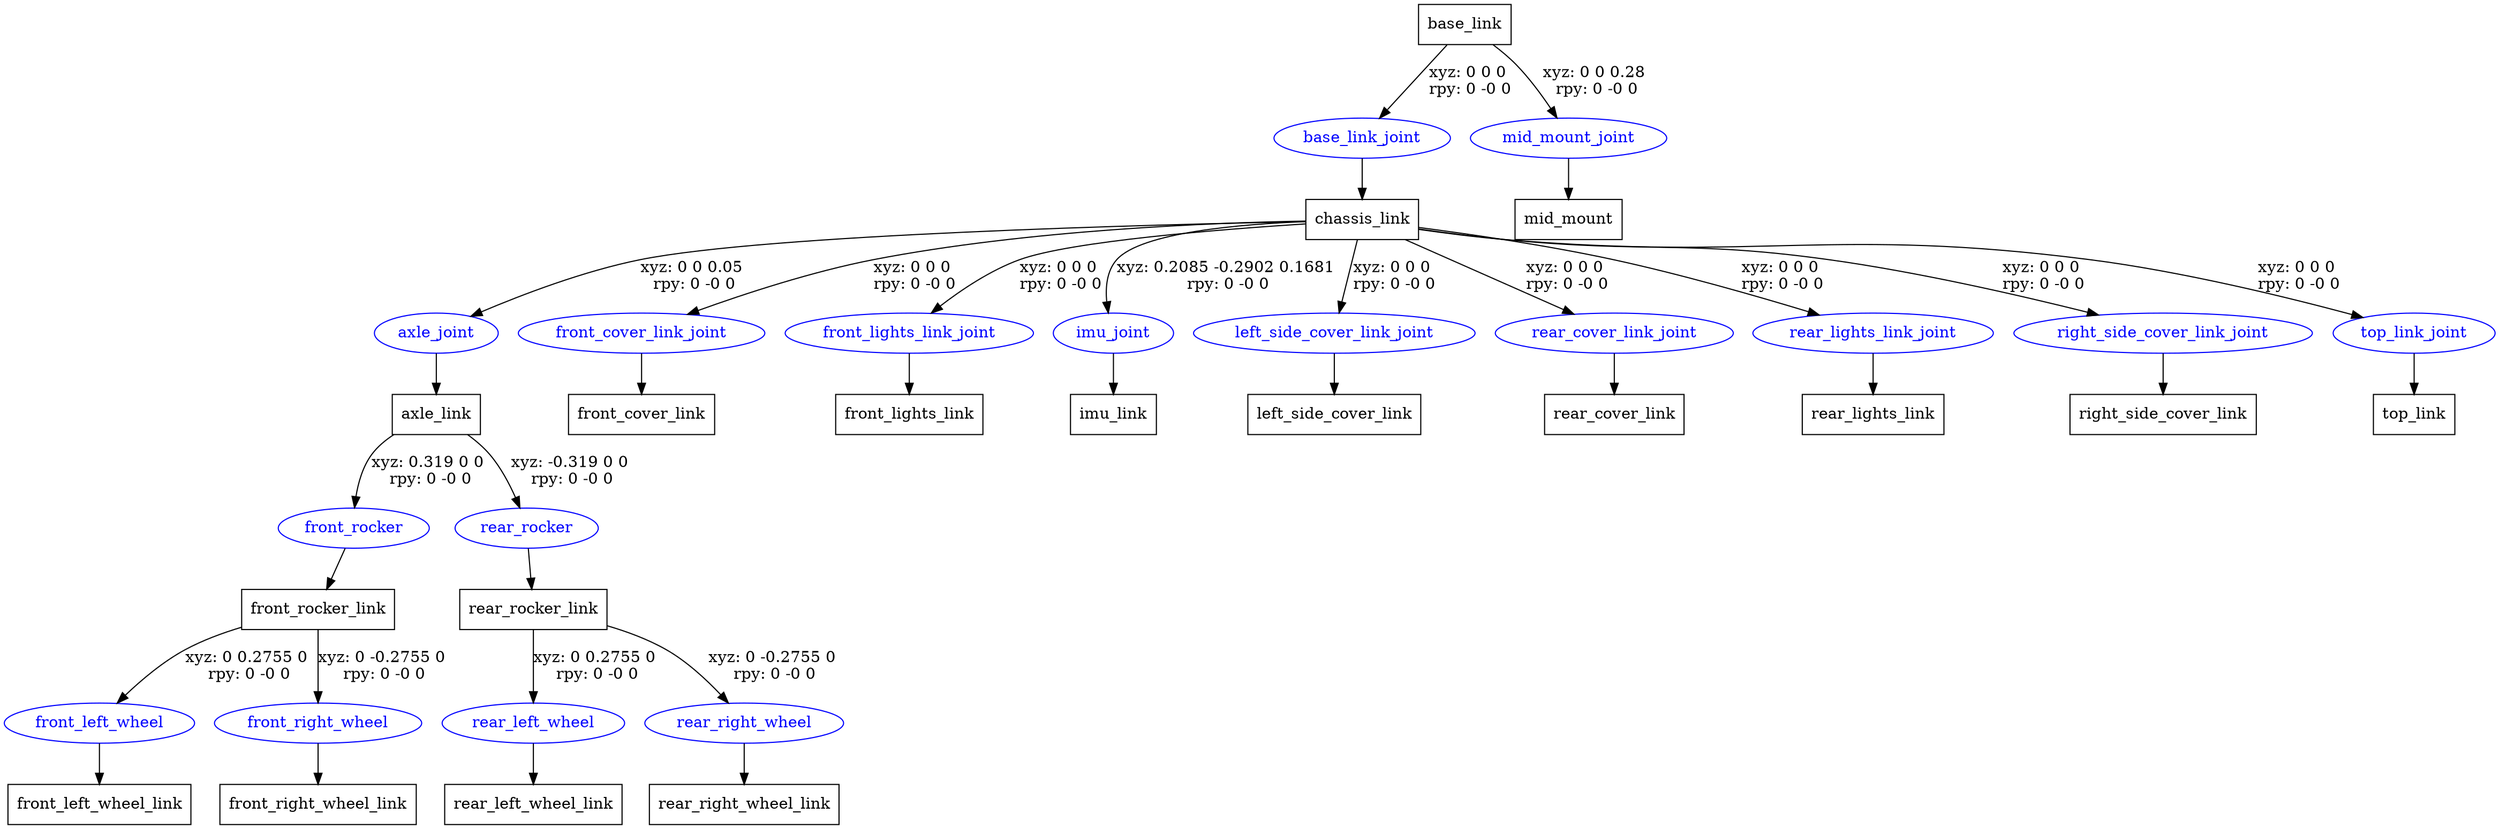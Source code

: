 digraph G {
node [shape=box];
"base_link" [label="base_link"];
"chassis_link" [label="chassis_link"];
"axle_link" [label="axle_link"];
"front_rocker_link" [label="front_rocker_link"];
"front_left_wheel_link" [label="front_left_wheel_link"];
"front_right_wheel_link" [label="front_right_wheel_link"];
"rear_rocker_link" [label="rear_rocker_link"];
"rear_left_wheel_link" [label="rear_left_wheel_link"];
"rear_right_wheel_link" [label="rear_right_wheel_link"];
"front_cover_link" [label="front_cover_link"];
"front_lights_link" [label="front_lights_link"];
"imu_link" [label="imu_link"];
"left_side_cover_link" [label="left_side_cover_link"];
"rear_cover_link" [label="rear_cover_link"];
"rear_lights_link" [label="rear_lights_link"];
"right_side_cover_link" [label="right_side_cover_link"];
"top_link" [label="top_link"];
"mid_mount" [label="mid_mount"];
node [shape=ellipse, color=blue, fontcolor=blue];
"base_link" -> "base_link_joint" [label="xyz: 0 0 0 \nrpy: 0 -0 0"]
"base_link_joint" -> "chassis_link"
"chassis_link" -> "axle_joint" [label="xyz: 0 0 0.05 \nrpy: 0 -0 0"]
"axle_joint" -> "axle_link"
"axle_link" -> "front_rocker" [label="xyz: 0.319 0 0 \nrpy: 0 -0 0"]
"front_rocker" -> "front_rocker_link"
"front_rocker_link" -> "front_left_wheel" [label="xyz: 0 0.2755 0 \nrpy: 0 -0 0"]
"front_left_wheel" -> "front_left_wheel_link"
"front_rocker_link" -> "front_right_wheel" [label="xyz: 0 -0.2755 0 \nrpy: 0 -0 0"]
"front_right_wheel" -> "front_right_wheel_link"
"axle_link" -> "rear_rocker" [label="xyz: -0.319 0 0 \nrpy: 0 -0 0"]
"rear_rocker" -> "rear_rocker_link"
"rear_rocker_link" -> "rear_left_wheel" [label="xyz: 0 0.2755 0 \nrpy: 0 -0 0"]
"rear_left_wheel" -> "rear_left_wheel_link"
"rear_rocker_link" -> "rear_right_wheel" [label="xyz: 0 -0.2755 0 \nrpy: 0 -0 0"]
"rear_right_wheel" -> "rear_right_wheel_link"
"chassis_link" -> "front_cover_link_joint" [label="xyz: 0 0 0 \nrpy: 0 -0 0"]
"front_cover_link_joint" -> "front_cover_link"
"chassis_link" -> "front_lights_link_joint" [label="xyz: 0 0 0 \nrpy: 0 -0 0"]
"front_lights_link_joint" -> "front_lights_link"
"chassis_link" -> "imu_joint" [label="xyz: 0.2085 -0.2902 0.1681 \nrpy: 0 -0 0"]
"imu_joint" -> "imu_link"
"chassis_link" -> "left_side_cover_link_joint" [label="xyz: 0 0 0 \nrpy: 0 -0 0"]
"left_side_cover_link_joint" -> "left_side_cover_link"
"chassis_link" -> "rear_cover_link_joint" [label="xyz: 0 0 0 \nrpy: 0 -0 0"]
"rear_cover_link_joint" -> "rear_cover_link"
"chassis_link" -> "rear_lights_link_joint" [label="xyz: 0 0 0 \nrpy: 0 -0 0"]
"rear_lights_link_joint" -> "rear_lights_link"
"chassis_link" -> "right_side_cover_link_joint" [label="xyz: 0 0 0 \nrpy: 0 -0 0"]
"right_side_cover_link_joint" -> "right_side_cover_link"
"chassis_link" -> "top_link_joint" [label="xyz: 0 0 0 \nrpy: 0 -0 0"]
"top_link_joint" -> "top_link"
"base_link" -> "mid_mount_joint" [label="xyz: 0 0 0.28 \nrpy: 0 -0 0"]
"mid_mount_joint" -> "mid_mount"
}
